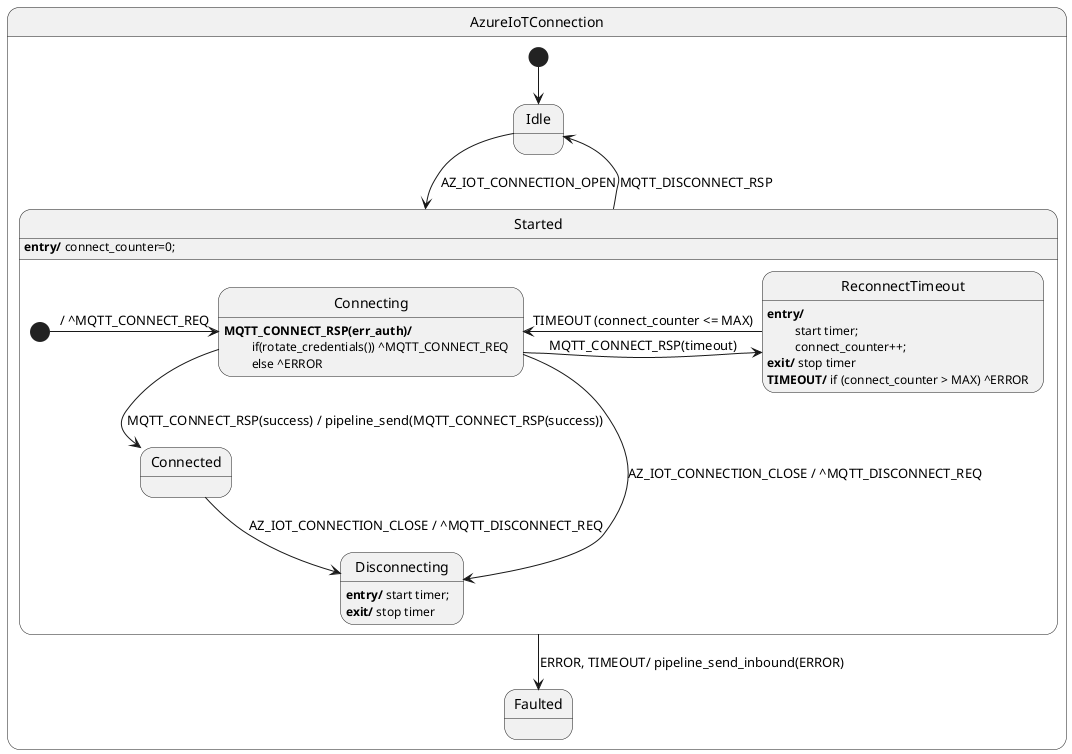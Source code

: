 @startuml

state AzureIoTConnection {
state Idle
    state Started {
        state Connecting
        Connecting : <b>MQTT_CONNECT_RSP(err_auth)/</b>
        Connecting : \t if(rotate_credentials()) ^MQTT_CONNECT_REQ
        Connecting : \t else ^ERROR

        state Connected

        state ReconnectTimeout
        ReconnectTimeout : <b>entry/</b> 
        ReconnectTimeout : \t start timer;
        ReconnectTimeout : \t connect_counter++;
        ReconnectTimeout : <b>exit/</b> stop timer
        ReconnectTimeout : <b>TIMEOUT/</b> if (connect_counter > MAX) ^ERROR

        state Disconnecting
        Disconnecting : <b>entry/</b> start timer; 
        Disconnecting : <b>exit/</b> stop timer

        [*] -> Connecting : / ^MQTT_CONNECT_REQ
        Connecting --> Connected : MQTT_CONNECT_RSP(success) / pipeline_send(MQTT_CONNECT_RSP(success))
        Connecting -> ReconnectTimeout : MQTT_CONNECT_RSP(timeout)
        Connecting --> Disconnecting : AZ_IOT_CONNECTION_CLOSE / ^MQTT_DISCONNECT_REQ
        Connected --> Disconnecting : AZ_IOT_CONNECTION_CLOSE / ^MQTT_DISCONNECT_REQ
        ReconnectTimeout -> Connecting : TIMEOUT (connect_counter <= MAX)
    }
    Started : <b>entry/</b> connect_counter=0;

    [*] --> Idle
    Idle -> Started : AZ_IOT_CONNECTION_OPEN
    Started --> Idle : MQTT_DISCONNECT_RSP
    Started --> Faulted: ERROR, TIMEOUT/ pipeline_send_inbound(ERROR)

@enduml
